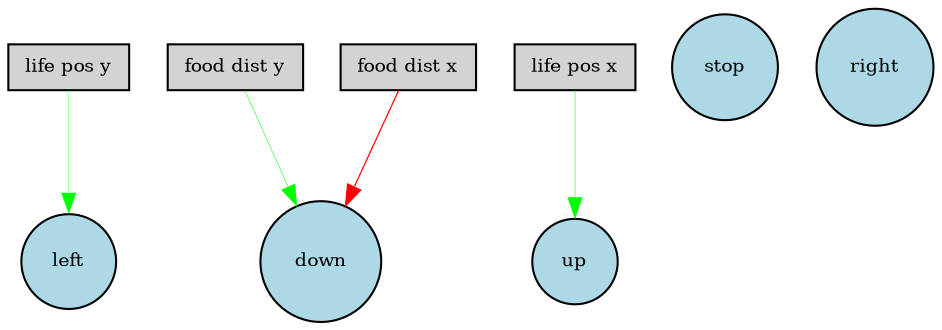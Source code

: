 digraph {
	node [fontsize=9 height=0.3 shape=circle width=0.3]
	"life pos y" [fillcolor=lightgray shape=box style=filled]
	"food dist y" [fillcolor=lightgray shape=box style=filled]
	"food dist x" [fillcolor=lightgray shape=box style=filled]
	"life pos x" [fillcolor=lightgray shape=box style=filled]
	stop [fillcolor=lightblue style=filled]
	up [fillcolor=lightblue style=filled]
	down [fillcolor=lightblue style=filled]
	left [fillcolor=lightblue style=filled]
	right [fillcolor=lightblue style=filled]
	"food dist y" -> down [color=green penwidth=0.2511449587733968 style=solid]
	"life pos y" -> left [color=green penwidth=0.13490369978558656 style=solid]
	"food dist x" -> down [color=red penwidth=0.579444908736802 style=solid]
	"life pos x" -> up [color=green penwidth=0.25472754390473695 style=solid]
}
